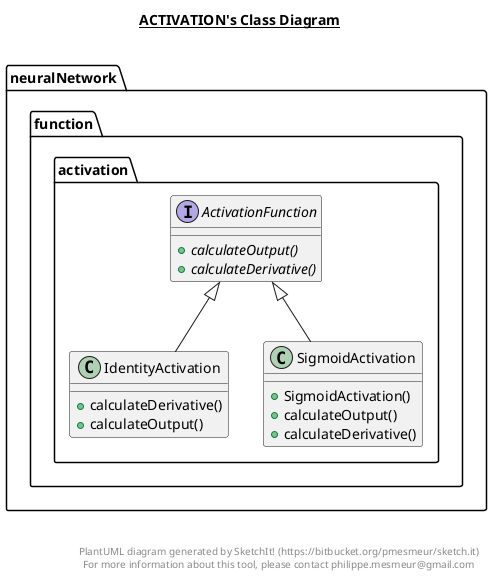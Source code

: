 @startuml

title __ACTIVATION's Class Diagram__\n

  package neuralNetwork.function.activation {
    interface ActivationFunction {
        {abstract} + calculateOutput()
        {abstract} + calculateDerivative()
    }
  }
  

  package neuralNetwork.function.activation {
    class IdentityActivation {
        + calculateDerivative()
        + calculateOutput()
    }
  }
  

  package neuralNetwork.function.activation {
    class SigmoidActivation {
        + SigmoidActivation()
        + calculateOutput()
        + calculateDerivative()
    }
  }
  

  IdentityActivation -up-|> ActivationFunction
  SigmoidActivation -up-|> ActivationFunction


right footer


PlantUML diagram generated by SketchIt! (https://bitbucket.org/pmesmeur/sketch.it)
For more information about this tool, please contact philippe.mesmeur@gmail.com
endfooter

@enduml
